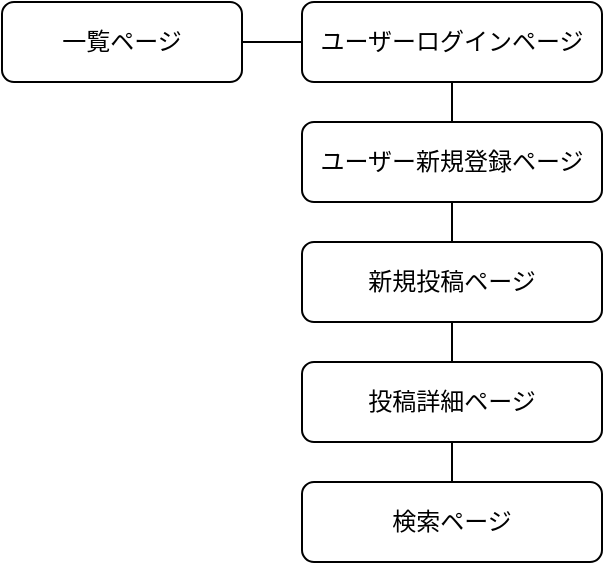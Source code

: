 <mxfile>
    <diagram id="N7ftCXDHB3caeqsM1gYr" name="ページ1">
        <mxGraphModel dx="968" dy="574" grid="1" gridSize="10" guides="1" tooltips="1" connect="1" arrows="1" fold="1" page="1" pageScale="1" pageWidth="827" pageHeight="1169" math="0" shadow="0">
            <root>
                <mxCell id="0"/>
                <mxCell id="1" parent="0"/>
                <mxCell id="2" value="一覧ページ" style="rounded=1;whiteSpace=wrap;html=1;" parent="1" vertex="1">
                    <mxGeometry x="20" y="120" width="120" height="40" as="geometry"/>
                </mxCell>
                <mxCell id="6" value="" style="edgeStyle=none;html=1;endArrow=none;endFill=0;" parent="1" source="5" target="2" edge="1">
                    <mxGeometry relative="1" as="geometry"/>
                </mxCell>
                <mxCell id="12" style="edgeStyle=none;html=1;entryX=0.5;entryY=0;entryDx=0;entryDy=0;endArrow=none;endFill=0;" parent="1" source="5" target="7" edge="1">
                    <mxGeometry relative="1" as="geometry"/>
                </mxCell>
                <mxCell id="5" value="ユーザーログインページ" style="rounded=1;whiteSpace=wrap;html=1;" parent="1" vertex="1">
                    <mxGeometry x="170" y="120" width="150" height="40" as="geometry"/>
                </mxCell>
                <mxCell id="13" style="edgeStyle=none;html=1;endArrow=none;endFill=0;" parent="1" source="7" edge="1">
                    <mxGeometry relative="1" as="geometry">
                        <mxPoint x="245" y="240" as="targetPoint"/>
                    </mxGeometry>
                </mxCell>
                <mxCell id="23" style="edgeStyle=none;html=1;entryX=0.5;entryY=0;entryDx=0;entryDy=0;endArrow=none;endFill=0;" parent="1" source="7" target="10" edge="1">
                    <mxGeometry relative="1" as="geometry"/>
                </mxCell>
                <mxCell id="7" value="ユーザー新規登録ページ" style="rounded=1;whiteSpace=wrap;html=1;" parent="1" vertex="1">
                    <mxGeometry x="170" y="180" width="150" height="40" as="geometry"/>
                </mxCell>
                <mxCell id="15" style="edgeStyle=none;html=1;endArrow=none;endFill=0;" parent="1" edge="1">
                    <mxGeometry relative="1" as="geometry">
                        <mxPoint x="245" y="340" as="targetPoint"/>
                        <mxPoint x="245" y="340" as="sourcePoint"/>
                    </mxGeometry>
                </mxCell>
                <mxCell id="16" style="edgeStyle=none;html=1;entryX=0.5;entryY=0;entryDx=0;entryDy=0;endArrow=none;endFill=0;" parent="1" target="10" edge="1">
                    <mxGeometry relative="1" as="geometry">
                        <mxPoint x="245" y="340" as="sourcePoint"/>
                    </mxGeometry>
                </mxCell>
                <mxCell id="17" style="edgeStyle=none;html=1;endArrow=none;endFill=0;" parent="1" source="10" target="11" edge="1">
                    <mxGeometry relative="1" as="geometry"/>
                </mxCell>
                <mxCell id="10" value="新規投稿ページ" style="rounded=1;whiteSpace=wrap;html=1;" parent="1" vertex="1">
                    <mxGeometry x="170" y="240" width="150" height="40" as="geometry"/>
                </mxCell>
                <mxCell id="11" value="投稿詳細ページ" style="rounded=1;whiteSpace=wrap;html=1;" parent="1" vertex="1">
                    <mxGeometry x="170" y="300" width="150" height="40" as="geometry"/>
                </mxCell>
                <mxCell id="24" value="検索ページ" style="rounded=1;whiteSpace=wrap;html=1;" vertex="1" parent="1">
                    <mxGeometry x="170" y="360" width="150" height="40" as="geometry"/>
                </mxCell>
                <mxCell id="26" style="edgeStyle=none;html=1;endArrow=none;endFill=0;exitX=0.5;exitY=1;exitDx=0;exitDy=0;entryX=0.5;entryY=0;entryDx=0;entryDy=0;" edge="1" parent="1" source="11" target="24">
                    <mxGeometry relative="1" as="geometry">
                        <mxPoint x="255" y="290" as="sourcePoint"/>
                        <mxPoint x="255" y="310" as="targetPoint"/>
                        <Array as="points"/>
                    </mxGeometry>
                </mxCell>
            </root>
        </mxGraphModel>
    </diagram>
</mxfile>
